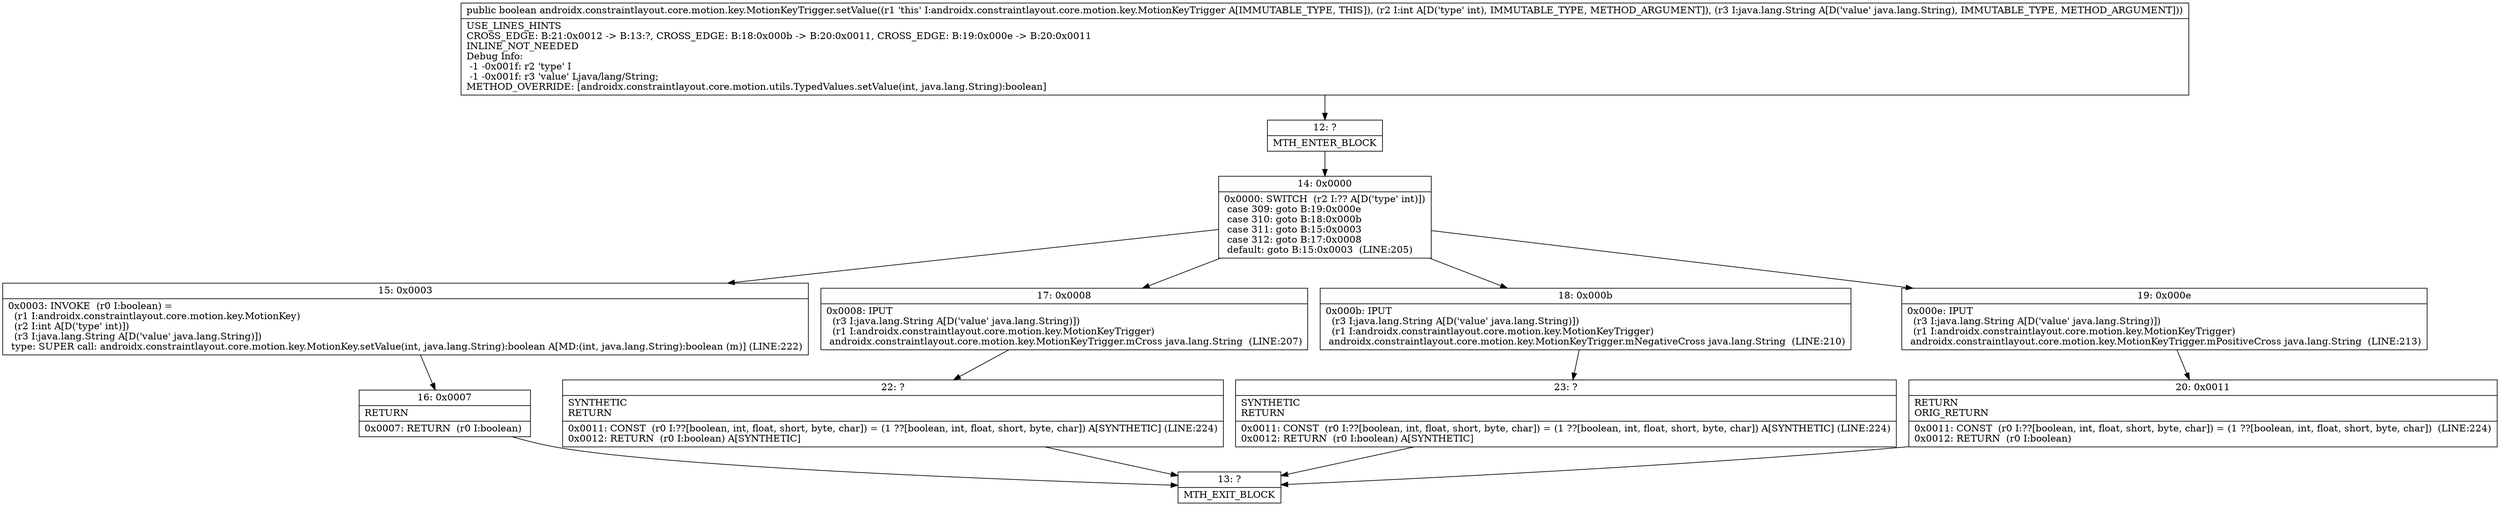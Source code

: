 digraph "CFG forandroidx.constraintlayout.core.motion.key.MotionKeyTrigger.setValue(ILjava\/lang\/String;)Z" {
Node_12 [shape=record,label="{12\:\ ?|MTH_ENTER_BLOCK\l}"];
Node_14 [shape=record,label="{14\:\ 0x0000|0x0000: SWITCH  (r2 I:?? A[D('type' int)])\l case 309: goto B:19:0x000e\l case 310: goto B:18:0x000b\l case 311: goto B:15:0x0003\l case 312: goto B:17:0x0008\l default: goto B:15:0x0003  (LINE:205)\l}"];
Node_15 [shape=record,label="{15\:\ 0x0003|0x0003: INVOKE  (r0 I:boolean) = \l  (r1 I:androidx.constraintlayout.core.motion.key.MotionKey)\l  (r2 I:int A[D('type' int)])\l  (r3 I:java.lang.String A[D('value' java.lang.String)])\l type: SUPER call: androidx.constraintlayout.core.motion.key.MotionKey.setValue(int, java.lang.String):boolean A[MD:(int, java.lang.String):boolean (m)] (LINE:222)\l}"];
Node_16 [shape=record,label="{16\:\ 0x0007|RETURN\l|0x0007: RETURN  (r0 I:boolean) \l}"];
Node_13 [shape=record,label="{13\:\ ?|MTH_EXIT_BLOCK\l}"];
Node_17 [shape=record,label="{17\:\ 0x0008|0x0008: IPUT  \l  (r3 I:java.lang.String A[D('value' java.lang.String)])\l  (r1 I:androidx.constraintlayout.core.motion.key.MotionKeyTrigger)\l androidx.constraintlayout.core.motion.key.MotionKeyTrigger.mCross java.lang.String  (LINE:207)\l}"];
Node_22 [shape=record,label="{22\:\ ?|SYNTHETIC\lRETURN\l|0x0011: CONST  (r0 I:??[boolean, int, float, short, byte, char]) = (1 ??[boolean, int, float, short, byte, char]) A[SYNTHETIC] (LINE:224)\l0x0012: RETURN  (r0 I:boolean) A[SYNTHETIC]\l}"];
Node_18 [shape=record,label="{18\:\ 0x000b|0x000b: IPUT  \l  (r3 I:java.lang.String A[D('value' java.lang.String)])\l  (r1 I:androidx.constraintlayout.core.motion.key.MotionKeyTrigger)\l androidx.constraintlayout.core.motion.key.MotionKeyTrigger.mNegativeCross java.lang.String  (LINE:210)\l}"];
Node_23 [shape=record,label="{23\:\ ?|SYNTHETIC\lRETURN\l|0x0011: CONST  (r0 I:??[boolean, int, float, short, byte, char]) = (1 ??[boolean, int, float, short, byte, char]) A[SYNTHETIC] (LINE:224)\l0x0012: RETURN  (r0 I:boolean) A[SYNTHETIC]\l}"];
Node_19 [shape=record,label="{19\:\ 0x000e|0x000e: IPUT  \l  (r3 I:java.lang.String A[D('value' java.lang.String)])\l  (r1 I:androidx.constraintlayout.core.motion.key.MotionKeyTrigger)\l androidx.constraintlayout.core.motion.key.MotionKeyTrigger.mPositiveCross java.lang.String  (LINE:213)\l}"];
Node_20 [shape=record,label="{20\:\ 0x0011|RETURN\lORIG_RETURN\l|0x0011: CONST  (r0 I:??[boolean, int, float, short, byte, char]) = (1 ??[boolean, int, float, short, byte, char])  (LINE:224)\l0x0012: RETURN  (r0 I:boolean) \l}"];
MethodNode[shape=record,label="{public boolean androidx.constraintlayout.core.motion.key.MotionKeyTrigger.setValue((r1 'this' I:androidx.constraintlayout.core.motion.key.MotionKeyTrigger A[IMMUTABLE_TYPE, THIS]), (r2 I:int A[D('type' int), IMMUTABLE_TYPE, METHOD_ARGUMENT]), (r3 I:java.lang.String A[D('value' java.lang.String), IMMUTABLE_TYPE, METHOD_ARGUMENT]))  | USE_LINES_HINTS\lCROSS_EDGE: B:21:0x0012 \-\> B:13:?, CROSS_EDGE: B:18:0x000b \-\> B:20:0x0011, CROSS_EDGE: B:19:0x000e \-\> B:20:0x0011\lINLINE_NOT_NEEDED\lDebug Info:\l  \-1 \-0x001f: r2 'type' I\l  \-1 \-0x001f: r3 'value' Ljava\/lang\/String;\lMETHOD_OVERRIDE: [androidx.constraintlayout.core.motion.utils.TypedValues.setValue(int, java.lang.String):boolean]\l}"];
MethodNode -> Node_12;Node_12 -> Node_14;
Node_14 -> Node_15;
Node_14 -> Node_17;
Node_14 -> Node_18;
Node_14 -> Node_19;
Node_15 -> Node_16;
Node_16 -> Node_13;
Node_17 -> Node_22;
Node_22 -> Node_13;
Node_18 -> Node_23;
Node_23 -> Node_13;
Node_19 -> Node_20;
Node_20 -> Node_13;
}

